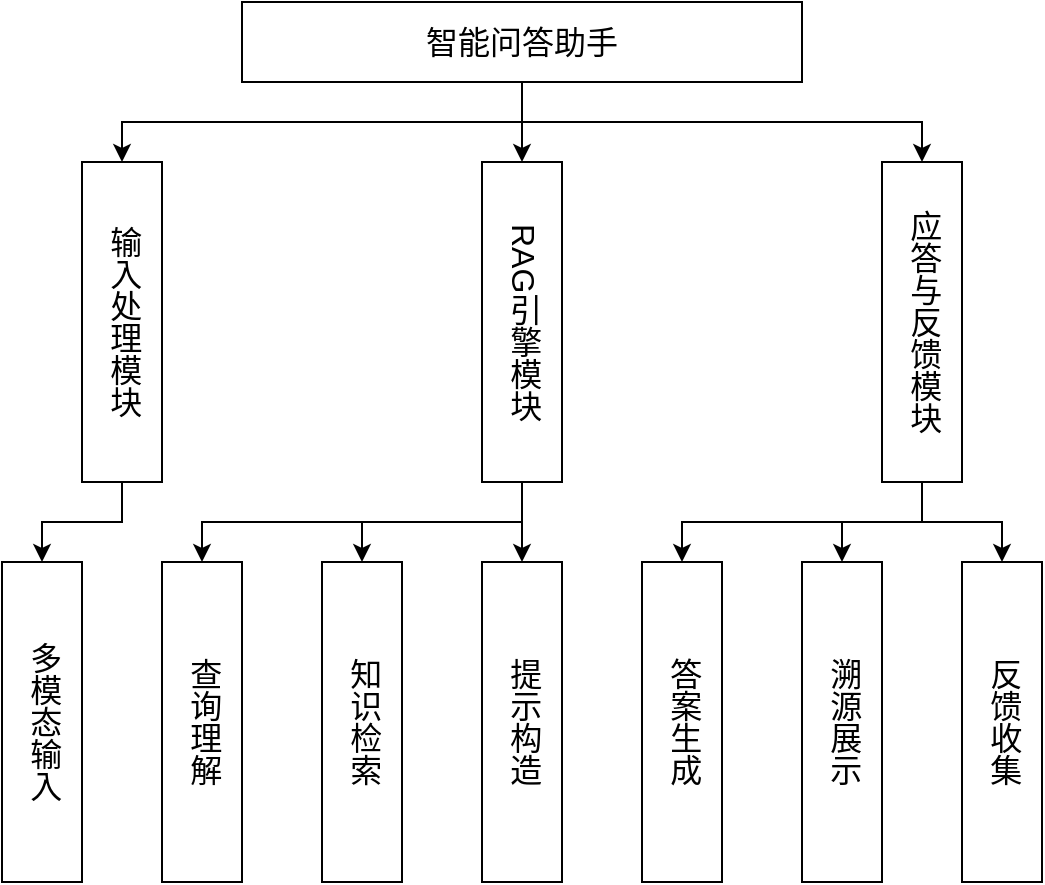 <mxfile version="28.1.1">
  <diagram name="第 1 页" id="-06byDoiZApW88ctyIpc">
    <mxGraphModel dx="776" dy="1138" grid="1" gridSize="10" guides="1" tooltips="1" connect="1" arrows="1" fold="1" page="1" pageScale="1" pageWidth="827" pageHeight="1169" math="0" shadow="0">
      <root>
        <mxCell id="0" />
        <mxCell id="1" parent="0" />
        <mxCell id="0BvKkAgAn9zfnyO4H31A-1" style="edgeStyle=orthogonalEdgeStyle;rounded=0;orthogonalLoop=1;jettySize=auto;html=1;entryX=0.5;entryY=0;entryDx=0;entryDy=0;" edge="1" parent="1" source="0BvKkAgAn9zfnyO4H31A-4" target="0BvKkAgAn9zfnyO4H31A-7">
          <mxGeometry relative="1" as="geometry">
            <Array as="points">
              <mxPoint x="380" y="220" />
              <mxPoint x="180" y="220" />
            </Array>
          </mxGeometry>
        </mxCell>
        <mxCell id="0BvKkAgAn9zfnyO4H31A-2" style="edgeStyle=orthogonalEdgeStyle;rounded=0;orthogonalLoop=1;jettySize=auto;html=1;entryX=0.5;entryY=0;entryDx=0;entryDy=0;" edge="1" parent="1" source="0BvKkAgAn9zfnyO4H31A-4" target="0BvKkAgAn9zfnyO4H31A-10">
          <mxGeometry relative="1" as="geometry" />
        </mxCell>
        <mxCell id="0BvKkAgAn9zfnyO4H31A-3" style="edgeStyle=orthogonalEdgeStyle;rounded=0;orthogonalLoop=1;jettySize=auto;html=1;entryX=0.5;entryY=0;entryDx=0;entryDy=0;" edge="1" parent="1" source="0BvKkAgAn9zfnyO4H31A-4" target="0BvKkAgAn9zfnyO4H31A-13">
          <mxGeometry relative="1" as="geometry">
            <Array as="points">
              <mxPoint x="380" y="220" />
              <mxPoint x="580" y="220" />
            </Array>
          </mxGeometry>
        </mxCell>
        <mxCell id="0BvKkAgAn9zfnyO4H31A-4" value="智能问答助手" style="rounded=0;whiteSpace=wrap;html=1;fontSize=16;" vertex="1" parent="1">
          <mxGeometry x="240" y="160" width="280" height="40" as="geometry" />
        </mxCell>
        <mxCell id="0BvKkAgAn9zfnyO4H31A-31" style="edgeStyle=orthogonalEdgeStyle;rounded=0;orthogonalLoop=1;jettySize=auto;html=1;entryX=0.5;entryY=0;entryDx=0;entryDy=0;" edge="1" parent="1" source="0BvKkAgAn9zfnyO4H31A-7" target="0BvKkAgAn9zfnyO4H31A-20">
          <mxGeometry relative="1" as="geometry" />
        </mxCell>
        <mxCell id="0BvKkAgAn9zfnyO4H31A-7" value="输入处理模块" style="rounded=0;whiteSpace=wrap;html=1;textDirection=vertical-lr;fontSize=16;" vertex="1" parent="1">
          <mxGeometry x="160" y="240" width="40" height="160" as="geometry" />
        </mxCell>
        <mxCell id="0BvKkAgAn9zfnyO4H31A-28" style="edgeStyle=orthogonalEdgeStyle;rounded=0;orthogonalLoop=1;jettySize=auto;html=1;entryX=0.5;entryY=0;entryDx=0;entryDy=0;" edge="1" parent="1" source="0BvKkAgAn9zfnyO4H31A-10" target="0BvKkAgAn9zfnyO4H31A-21">
          <mxGeometry relative="1" as="geometry">
            <Array as="points">
              <mxPoint x="380" y="420" />
              <mxPoint x="220" y="420" />
            </Array>
          </mxGeometry>
        </mxCell>
        <mxCell id="0BvKkAgAn9zfnyO4H31A-29" style="edgeStyle=orthogonalEdgeStyle;rounded=0;orthogonalLoop=1;jettySize=auto;html=1;entryX=0.5;entryY=0;entryDx=0;entryDy=0;" edge="1" parent="1" source="0BvKkAgAn9zfnyO4H31A-10" target="0BvKkAgAn9zfnyO4H31A-22">
          <mxGeometry relative="1" as="geometry">
            <Array as="points">
              <mxPoint x="380" y="420" />
              <mxPoint x="300" y="420" />
            </Array>
          </mxGeometry>
        </mxCell>
        <mxCell id="0BvKkAgAn9zfnyO4H31A-30" style="edgeStyle=orthogonalEdgeStyle;rounded=0;orthogonalLoop=1;jettySize=auto;html=1;entryX=0.5;entryY=0;entryDx=0;entryDy=0;" edge="1" parent="1" source="0BvKkAgAn9zfnyO4H31A-10" target="0BvKkAgAn9zfnyO4H31A-23">
          <mxGeometry relative="1" as="geometry" />
        </mxCell>
        <mxCell id="0BvKkAgAn9zfnyO4H31A-10" value="RAG引擎模块" style="rounded=0;whiteSpace=wrap;html=1;textDirection=vertical-lr;fontSize=16;" vertex="1" parent="1">
          <mxGeometry x="360" y="240" width="40" height="160" as="geometry" />
        </mxCell>
        <mxCell id="0BvKkAgAn9zfnyO4H31A-32" style="edgeStyle=orthogonalEdgeStyle;rounded=0;orthogonalLoop=1;jettySize=auto;html=1;entryX=0.5;entryY=0;entryDx=0;entryDy=0;" edge="1" parent="1" source="0BvKkAgAn9zfnyO4H31A-13" target="0BvKkAgAn9zfnyO4H31A-24">
          <mxGeometry relative="1" as="geometry">
            <Array as="points">
              <mxPoint x="580" y="420" />
              <mxPoint x="460" y="420" />
            </Array>
          </mxGeometry>
        </mxCell>
        <mxCell id="0BvKkAgAn9zfnyO4H31A-33" style="edgeStyle=orthogonalEdgeStyle;rounded=0;orthogonalLoop=1;jettySize=auto;html=1;entryX=0.5;entryY=0;entryDx=0;entryDy=0;" edge="1" parent="1" source="0BvKkAgAn9zfnyO4H31A-13" target="0BvKkAgAn9zfnyO4H31A-25">
          <mxGeometry relative="1" as="geometry" />
        </mxCell>
        <mxCell id="0BvKkAgAn9zfnyO4H31A-34" style="edgeStyle=orthogonalEdgeStyle;rounded=0;orthogonalLoop=1;jettySize=auto;html=1;entryX=0.5;entryY=0;entryDx=0;entryDy=0;" edge="1" parent="1" source="0BvKkAgAn9zfnyO4H31A-13" target="0BvKkAgAn9zfnyO4H31A-26">
          <mxGeometry relative="1" as="geometry" />
        </mxCell>
        <mxCell id="0BvKkAgAn9zfnyO4H31A-13" value="应答与反馈模块" style="rounded=0;whiteSpace=wrap;html=1;textDirection=vertical-lr;fontSize=16;" vertex="1" parent="1">
          <mxGeometry x="560" y="240" width="40" height="160" as="geometry" />
        </mxCell>
        <mxCell id="0BvKkAgAn9zfnyO4H31A-20" value="多模态输入" style="rounded=0;whiteSpace=wrap;html=1;textDirection=vertical-lr;fontSize=16;" vertex="1" parent="1">
          <mxGeometry x="120" y="440" width="40" height="160" as="geometry" />
        </mxCell>
        <mxCell id="0BvKkAgAn9zfnyO4H31A-21" value="查询理解" style="rounded=0;whiteSpace=wrap;html=1;textDirection=vertical-lr;fontSize=16;" vertex="1" parent="1">
          <mxGeometry x="200" y="440" width="40" height="160" as="geometry" />
        </mxCell>
        <mxCell id="0BvKkAgAn9zfnyO4H31A-22" value="知识检索" style="rounded=0;whiteSpace=wrap;html=1;textDirection=vertical-lr;fontSize=16;" vertex="1" parent="1">
          <mxGeometry x="280" y="440" width="40" height="160" as="geometry" />
        </mxCell>
        <mxCell id="0BvKkAgAn9zfnyO4H31A-23" value="提示构造" style="rounded=0;whiteSpace=wrap;html=1;textDirection=vertical-lr;fontSize=16;" vertex="1" parent="1">
          <mxGeometry x="360" y="440" width="40" height="160" as="geometry" />
        </mxCell>
        <mxCell id="0BvKkAgAn9zfnyO4H31A-24" value="答案生成" style="rounded=0;whiteSpace=wrap;html=1;textDirection=vertical-lr;fontSize=16;" vertex="1" parent="1">
          <mxGeometry x="440" y="440" width="40" height="160" as="geometry" />
        </mxCell>
        <mxCell id="0BvKkAgAn9zfnyO4H31A-25" value="溯源展示" style="rounded=0;whiteSpace=wrap;html=1;textDirection=vertical-lr;fontSize=16;" vertex="1" parent="1">
          <mxGeometry x="520" y="440" width="40" height="160" as="geometry" />
        </mxCell>
        <mxCell id="0BvKkAgAn9zfnyO4H31A-26" value="反馈收集" style="rounded=0;whiteSpace=wrap;html=1;textDirection=vertical-lr;fontSize=16;" vertex="1" parent="1">
          <mxGeometry x="600" y="440" width="40" height="160" as="geometry" />
        </mxCell>
      </root>
    </mxGraphModel>
  </diagram>
</mxfile>
